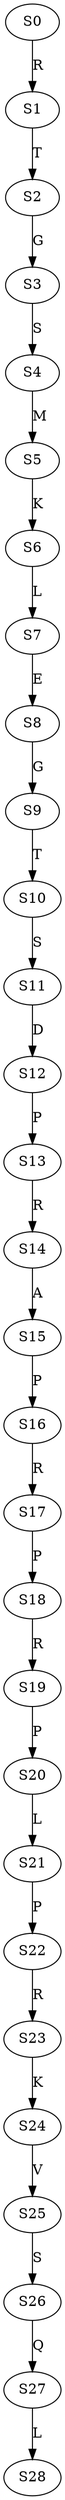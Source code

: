 strict digraph  {
	S0 -> S1 [ label = R ];
	S1 -> S2 [ label = T ];
	S2 -> S3 [ label = G ];
	S3 -> S4 [ label = S ];
	S4 -> S5 [ label = M ];
	S5 -> S6 [ label = K ];
	S6 -> S7 [ label = L ];
	S7 -> S8 [ label = E ];
	S8 -> S9 [ label = G ];
	S9 -> S10 [ label = T ];
	S10 -> S11 [ label = S ];
	S11 -> S12 [ label = D ];
	S12 -> S13 [ label = P ];
	S13 -> S14 [ label = R ];
	S14 -> S15 [ label = A ];
	S15 -> S16 [ label = P ];
	S16 -> S17 [ label = R ];
	S17 -> S18 [ label = P ];
	S18 -> S19 [ label = R ];
	S19 -> S20 [ label = P ];
	S20 -> S21 [ label = L ];
	S21 -> S22 [ label = P ];
	S22 -> S23 [ label = R ];
	S23 -> S24 [ label = K ];
	S24 -> S25 [ label = V ];
	S25 -> S26 [ label = S ];
	S26 -> S27 [ label = Q ];
	S27 -> S28 [ label = L ];
}
